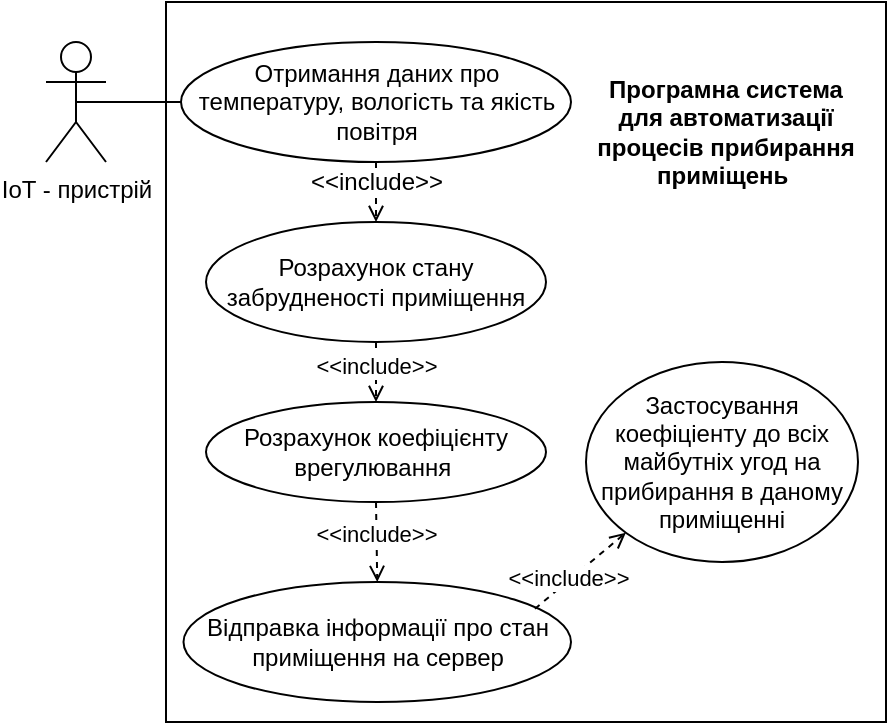 <mxfile version="14.6.11" type="google"><diagram id="w0eTs3v5ou7yxRn5rSTM" name="Page-1"><mxGraphModel dx="1038" dy="580" grid="1" gridSize="10" guides="1" tooltips="1" connect="1" arrows="1" fold="1" page="1" pageScale="1" pageWidth="827" pageHeight="1169" math="0" shadow="0"><root><mxCell id="0"/><mxCell id="1" parent="0"/><mxCell id="rXMLx4Kpk6qqZLCePUFu-3" value="" style="whiteSpace=wrap;html=1;aspect=fixed;" parent="1" vertex="1"><mxGeometry x="240" y="70" width="360" height="360" as="geometry"/></mxCell><mxCell id="rXMLx4Kpk6qqZLCePUFu-9" value="Програмна система для автоматизації процесів прибирання приміщень&amp;nbsp;" style="text;html=1;strokeColor=none;fillColor=none;align=center;verticalAlign=middle;whiteSpace=wrap;rounded=0;fontStyle=1" parent="1" vertex="1"><mxGeometry x="450" y="125" width="140" height="20" as="geometry"/></mxCell><mxCell id="rXMLx4Kpk6qqZLCePUFu-18" style="edgeStyle=orthogonalEdgeStyle;rounded=0;orthogonalLoop=1;jettySize=auto;html=1;exitX=0.5;exitY=0.5;exitDx=0;exitDy=0;exitPerimeter=0;entryX=0;entryY=0.5;entryDx=0;entryDy=0;endArrow=none;endFill=0;" parent="1" source="rXMLx4Kpk6qqZLCePUFu-10" target="rXMLx4Kpk6qqZLCePUFu-15" edge="1"><mxGeometry relative="1" as="geometry"/></mxCell><mxCell id="rXMLx4Kpk6qqZLCePUFu-10" value="IoT - пристрій" style="shape=umlActor;verticalLabelPosition=bottom;labelBackgroundColor=#ffffff;verticalAlign=top;html=1;outlineConnect=0;" parent="1" vertex="1"><mxGeometry x="180" y="90" width="30" height="60" as="geometry"/></mxCell><mxCell id="rXMLx4Kpk6qqZLCePUFu-31" style="rounded=0;orthogonalLoop=1;jettySize=auto;html=1;exitX=0.5;exitY=1;exitDx=0;exitDy=0;entryX=0.5;entryY=0;entryDx=0;entryDy=0;dashed=1;endArrow=open;endFill=0;" parent="1" source="rXMLx4Kpk6qqZLCePUFu-15" target="Wf2nv8gNT8PDBoQYVkPv-1" edge="1"><mxGeometry relative="1" as="geometry"/></mxCell><mxCell id="rXMLx4Kpk6qqZLCePUFu-33" value="&amp;lt;&amp;lt;include&amp;gt;&amp;gt;" style="text;html=1;align=center;verticalAlign=middle;resizable=0;points=[];;labelBackgroundColor=#ffffff;" parent="rXMLx4Kpk6qqZLCePUFu-31" vertex="1" connectable="0"><mxGeometry x="0.504" y="1" relative="1" as="geometry"><mxPoint x="-1" y="-13" as="offset"/></mxGeometry></mxCell><mxCell id="rXMLx4Kpk6qqZLCePUFu-15" value="Отримання даних про температуру, вологість та якість повітря" style="ellipse;whiteSpace=wrap;html=1;" parent="1" vertex="1"><mxGeometry x="247.5" y="90" width="195" height="60" as="geometry"/></mxCell><mxCell id="rXMLx4Kpk6qqZLCePUFu-16" value="Відправка інформації про стан приміщення на сервер" style="ellipse;whiteSpace=wrap;html=1;" parent="1" vertex="1"><mxGeometry x="248.75" y="360" width="193.75" height="60" as="geometry"/></mxCell><mxCell id="_s1dk50ZbOFkRvD9jIXi-3" style="rounded=0;orthogonalLoop=1;jettySize=auto;html=1;exitX=0.5;exitY=1;exitDx=0;exitDy=0;entryX=0.5;entryY=0;entryDx=0;entryDy=0;dashed=1;endArrow=open;endFill=0;" parent="1" source="rXMLx4Kpk6qqZLCePUFu-26" target="rXMLx4Kpk6qqZLCePUFu-16" edge="1"><mxGeometry relative="1" as="geometry"/></mxCell><mxCell id="_s1dk50ZbOFkRvD9jIXi-4" value="&amp;lt;&amp;lt;include&amp;gt;&amp;gt;" style="edgeLabel;html=1;align=center;verticalAlign=middle;resizable=0;points=[];" parent="_s1dk50ZbOFkRvD9jIXi-3" vertex="1" connectable="0"><mxGeometry x="-0.214" y="1" relative="1" as="geometry"><mxPoint x="-1" as="offset"/></mxGeometry></mxCell><mxCell id="rXMLx4Kpk6qqZLCePUFu-26" value="Розрахунок коефіцієнту врегулювання&amp;nbsp;" style="ellipse;whiteSpace=wrap;html=1;" parent="1" vertex="1"><mxGeometry x="260" y="270" width="170" height="50" as="geometry"/></mxCell><mxCell id="Wf2nv8gNT8PDBoQYVkPv-1" value="Розрахунок стану забрудненості приміщення" style="ellipse;whiteSpace=wrap;html=1;" vertex="1" parent="1"><mxGeometry x="260" y="180" width="170" height="60" as="geometry"/></mxCell><mxCell id="Wf2nv8gNT8PDBoQYVkPv-5" style="rounded=0;orthogonalLoop=1;jettySize=auto;html=1;exitX=0.5;exitY=1;exitDx=0;exitDy=0;entryX=0.5;entryY=0;entryDx=0;entryDy=0;dashed=1;endArrow=open;endFill=0;" edge="1" parent="1" source="Wf2nv8gNT8PDBoQYVkPv-1" target="rXMLx4Kpk6qqZLCePUFu-26"><mxGeometry relative="1" as="geometry"><mxPoint x="357.5" y="320" as="sourcePoint"/><mxPoint x="357.5" y="360" as="targetPoint"/></mxGeometry></mxCell><mxCell id="Wf2nv8gNT8PDBoQYVkPv-6" value="&amp;lt;&amp;lt;include&amp;gt;&amp;gt;" style="edgeLabel;html=1;align=center;verticalAlign=middle;resizable=0;points=[];" vertex="1" connectable="0" parent="Wf2nv8gNT8PDBoQYVkPv-5"><mxGeometry x="-0.214" y="1" relative="1" as="geometry"><mxPoint x="-1" as="offset"/></mxGeometry></mxCell><mxCell id="Wf2nv8gNT8PDBoQYVkPv-7" value="Застосування коефіціенту до всіх майбутніх угод на прибирання в даному приміщенні" style="ellipse;whiteSpace=wrap;html=1;" vertex="1" parent="1"><mxGeometry x="450" y="250" width="136" height="100" as="geometry"/></mxCell><mxCell id="Wf2nv8gNT8PDBoQYVkPv-8" style="rounded=0;orthogonalLoop=1;jettySize=auto;html=1;exitX=0.907;exitY=0.223;exitDx=0;exitDy=0;entryX=0;entryY=1;entryDx=0;entryDy=0;dashed=1;endArrow=open;endFill=0;exitPerimeter=0;" edge="1" parent="1" source="rXMLx4Kpk6qqZLCePUFu-16" target="Wf2nv8gNT8PDBoQYVkPv-7"><mxGeometry relative="1" as="geometry"><mxPoint x="355" y="330" as="sourcePoint"/><mxPoint x="355.625" y="370" as="targetPoint"/></mxGeometry></mxCell><mxCell id="Wf2nv8gNT8PDBoQYVkPv-9" value="&amp;lt;&amp;lt;include&amp;gt;&amp;gt;" style="edgeLabel;html=1;align=center;verticalAlign=middle;resizable=0;points=[];" vertex="1" connectable="0" parent="Wf2nv8gNT8PDBoQYVkPv-8"><mxGeometry x="-0.214" y="1" relative="1" as="geometry"><mxPoint x="-1" as="offset"/></mxGeometry></mxCell></root></mxGraphModel></diagram></mxfile>